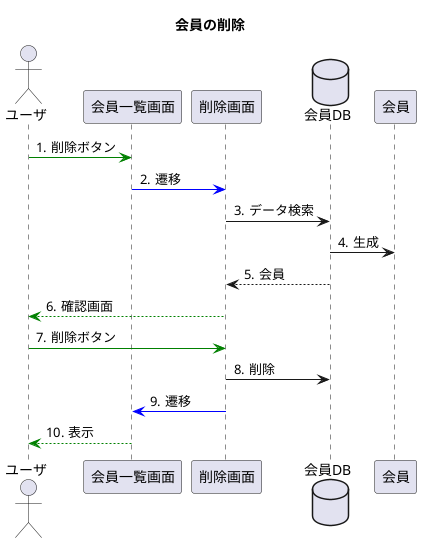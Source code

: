 @startuml
title 会員の削除

autonumber "#."

actor ユーザ
participant 会員一覧画面
participant 削除画面
database 会員DB
participant 会員

ユーザ -[#green]> 会員一覧画面:削除ボタン
会員一覧画面 -[#blue]> 削除画面:遷移
削除画面 -> 会員DB:データ検索
会員DB -> 会員:生成
会員DB --> 削除画面:会員
削除画面 --[#green]> ユーザ:確認画面
ユーザ -[#green]> 削除画面:削除ボタン
削除画面 -> 会員DB:削除
削除画面 -[#blue]> 会員一覧画面:遷移
会員一覧画面 --[#green]> ユーザ:表示
@enduml